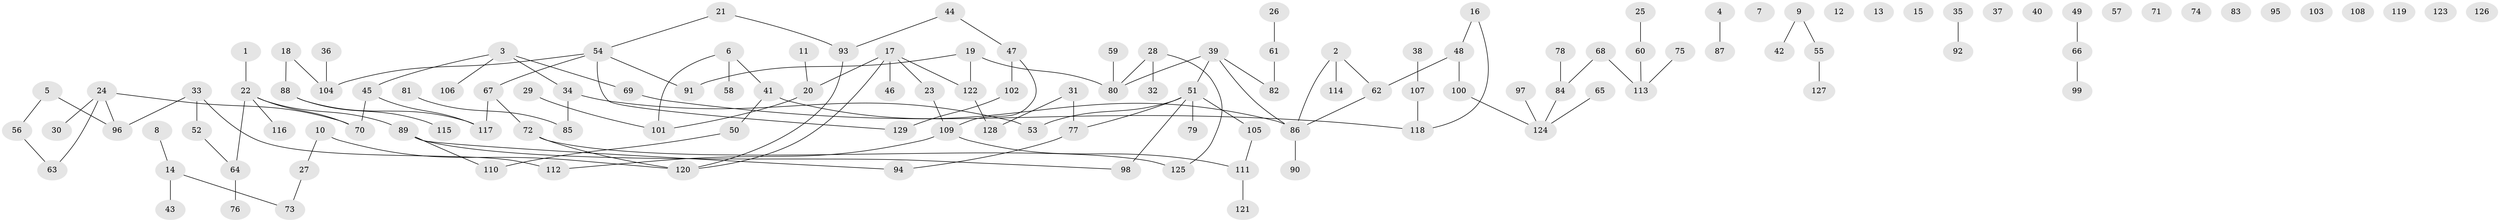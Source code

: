 // coarse degree distribution, {2: 0.3698630136986301, 3: 0.2876712328767123, 1: 0.2054794520547945, 4: 0.0958904109589041, 5: 0.0273972602739726, 6: 0.0136986301369863}
// Generated by graph-tools (version 1.1) at 2025/35/03/04/25 23:35:48]
// undirected, 129 vertices, 126 edges
graph export_dot {
  node [color=gray90,style=filled];
  1;
  2;
  3;
  4;
  5;
  6;
  7;
  8;
  9;
  10;
  11;
  12;
  13;
  14;
  15;
  16;
  17;
  18;
  19;
  20;
  21;
  22;
  23;
  24;
  25;
  26;
  27;
  28;
  29;
  30;
  31;
  32;
  33;
  34;
  35;
  36;
  37;
  38;
  39;
  40;
  41;
  42;
  43;
  44;
  45;
  46;
  47;
  48;
  49;
  50;
  51;
  52;
  53;
  54;
  55;
  56;
  57;
  58;
  59;
  60;
  61;
  62;
  63;
  64;
  65;
  66;
  67;
  68;
  69;
  70;
  71;
  72;
  73;
  74;
  75;
  76;
  77;
  78;
  79;
  80;
  81;
  82;
  83;
  84;
  85;
  86;
  87;
  88;
  89;
  90;
  91;
  92;
  93;
  94;
  95;
  96;
  97;
  98;
  99;
  100;
  101;
  102;
  103;
  104;
  105;
  106;
  107;
  108;
  109;
  110;
  111;
  112;
  113;
  114;
  115;
  116;
  117;
  118;
  119;
  120;
  121;
  122;
  123;
  124;
  125;
  126;
  127;
  128;
  129;
  1 -- 22;
  2 -- 62;
  2 -- 86;
  2 -- 114;
  3 -- 34;
  3 -- 45;
  3 -- 69;
  3 -- 106;
  4 -- 87;
  5 -- 56;
  5 -- 96;
  6 -- 41;
  6 -- 58;
  6 -- 101;
  8 -- 14;
  9 -- 42;
  9 -- 55;
  10 -- 27;
  10 -- 120;
  11 -- 20;
  14 -- 43;
  14 -- 73;
  16 -- 48;
  16 -- 118;
  17 -- 20;
  17 -- 23;
  17 -- 46;
  17 -- 120;
  17 -- 122;
  18 -- 88;
  18 -- 104;
  19 -- 80;
  19 -- 91;
  19 -- 122;
  20 -- 101;
  21 -- 54;
  21 -- 93;
  22 -- 64;
  22 -- 70;
  22 -- 89;
  22 -- 116;
  23 -- 109;
  24 -- 30;
  24 -- 63;
  24 -- 70;
  24 -- 96;
  25 -- 60;
  26 -- 61;
  27 -- 73;
  28 -- 32;
  28 -- 80;
  28 -- 125;
  29 -- 101;
  31 -- 77;
  31 -- 128;
  33 -- 52;
  33 -- 96;
  33 -- 112;
  34 -- 53;
  34 -- 85;
  35 -- 92;
  36 -- 104;
  38 -- 107;
  39 -- 51;
  39 -- 80;
  39 -- 82;
  39 -- 86;
  41 -- 50;
  41 -- 86;
  44 -- 47;
  44 -- 93;
  45 -- 70;
  45 -- 117;
  47 -- 102;
  47 -- 109;
  48 -- 62;
  48 -- 100;
  49 -- 66;
  50 -- 110;
  51 -- 53;
  51 -- 77;
  51 -- 79;
  51 -- 98;
  51 -- 105;
  52 -- 64;
  54 -- 67;
  54 -- 91;
  54 -- 104;
  54 -- 129;
  55 -- 127;
  56 -- 63;
  59 -- 80;
  60 -- 113;
  61 -- 82;
  62 -- 86;
  64 -- 76;
  65 -- 124;
  66 -- 99;
  67 -- 72;
  67 -- 117;
  68 -- 84;
  68 -- 113;
  69 -- 118;
  72 -- 120;
  72 -- 125;
  75 -- 113;
  77 -- 94;
  78 -- 84;
  81 -- 85;
  84 -- 124;
  86 -- 90;
  88 -- 115;
  88 -- 117;
  89 -- 94;
  89 -- 98;
  89 -- 110;
  93 -- 120;
  97 -- 124;
  100 -- 124;
  102 -- 129;
  105 -- 111;
  107 -- 118;
  109 -- 111;
  109 -- 112;
  111 -- 121;
  122 -- 128;
}
